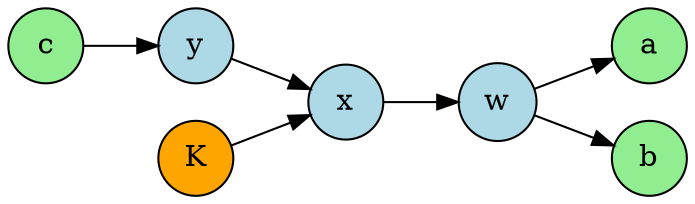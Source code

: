 digraph {
	rankdir = LR

	node [shape="circle", style="filled"]

	subgraph blue {
		node [fillcolor="lightblue"]
		x
		y
		w
	}

	subgraph green {
		node [fillcolor="lightgreen"]
		a
		b
		c
	}

	subgraph red {
		node [fillcolor="orange"]
		K
	}

	c -> y -> x -> w -> { a b }
	K -> x
}
